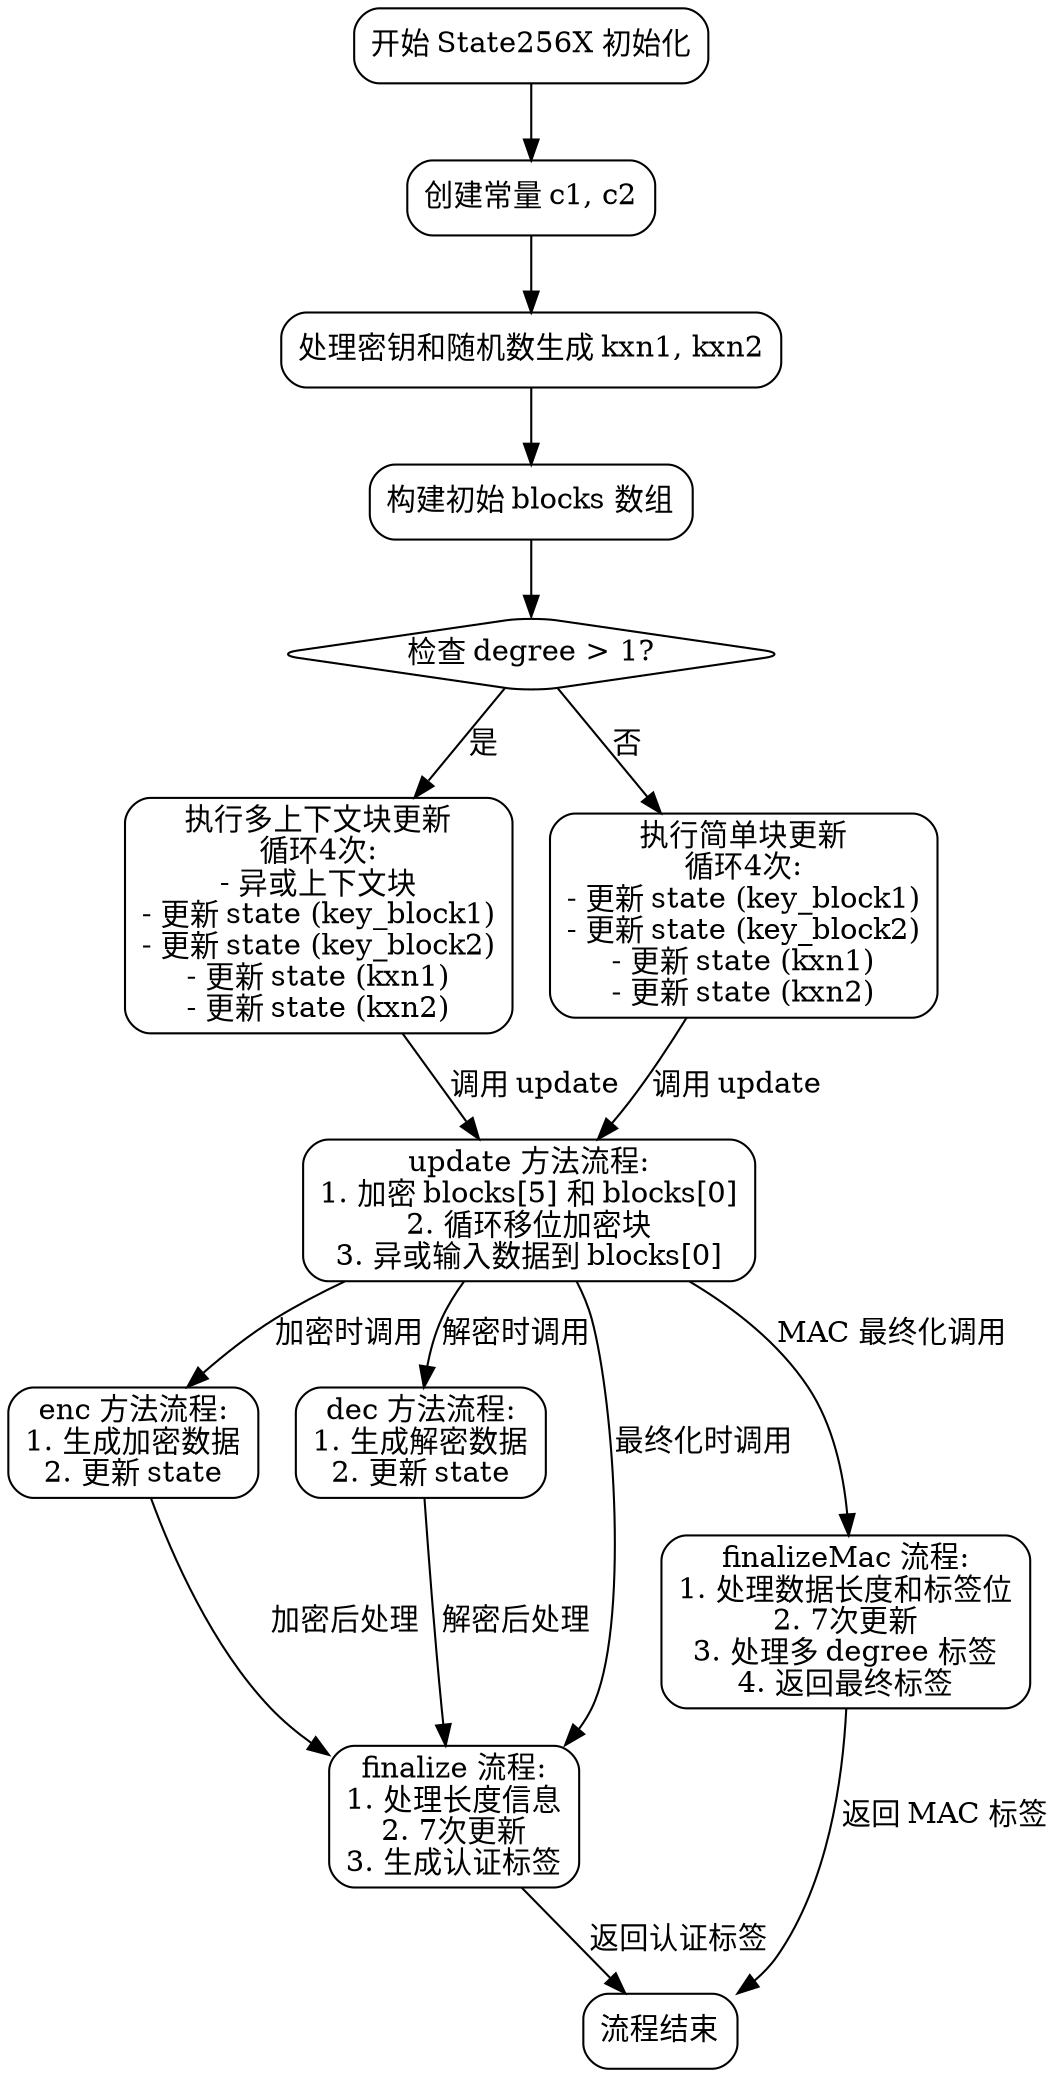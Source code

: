 
digraph State256X_Flow {
    node [shape=box, style=rounded];

    start [label="开始 State256X 初始化"];
    init_constants [label="创建常量 c1, c2"];
    process_key_nonce [label="处理密钥和随机数生成 kxn1, kxn2"];
    build_initial_blocks [label="构建初始 blocks 数组"];
    check_degree [label="检查 degree > 1?", shape=diamond];
    
    degree_gt1 [label="执行多上下文块更新\n循环4次:\n- 异或上下文块\n- 更新 state (key_block1)\n- 更新 state (key_block2)\n- 更新 state (kxn1)\n- 更新 state (kxn2)"];
    degree_eq1 [label="执行简单块更新\n循环4次:\n- 更新 state (key_block1)\n- 更新 state (key_block2)\n- 更新 state (kxn1)\n- 更新 state (kxn2)"];
    
    update_method [label="update 方法流程:\n1. 加密 blocks[5] 和 blocks[0]\n2. 循环移位加密块\n3. 异或输入数据到 blocks[0]"];
    enc_method [label="enc 方法流程:\n1. 生成加密数据\n2. 更新 state"];
    dec_method [label="dec 方法流程:\n1. 生成解密数据\n2. 更新 state"];
    finalize_method [label="finalize 流程:\n1. 处理长度信息\n2. 7次更新\n3. 生成认证标签"];
    finalizeMac_method [label="finalizeMac 流程:\n1. 处理数据长度和标签位\n2. 7次更新\n3. 处理多 degree 标签\n4. 返回最终标签"];

    start -> init_constants;
    init_constants -> process_key_nonce;
    process_key_nonce -> build_initial_blocks;
    build_initial_blocks -> check_degree;
    
    check_degree -> degree_gt1 [label="是"];
    check_degree -> degree_eq1 [label="否"];
    
    degree_gt1 -> update_method [label="调用 update"];
    degree_eq1 -> update_method [label="调用 update"];
    
    update_method -> enc_method [label="加密时调用"];
    update_method -> dec_method [label="解密时调用"];
    update_method -> finalize_method [label="最终化时调用"];
    update_method -> finalizeMac_method [label="MAC 最终化调用"];
    
    enc_method -> finalize_method [label="加密后处理"];
    dec_method -> finalize_method [label="解密后处理"];
    finalize_method -> end [label="返回认证标签"];
    finalizeMac_method -> end [label="返回 MAC 标签"];
    
    end [label="流程结束"];
}
